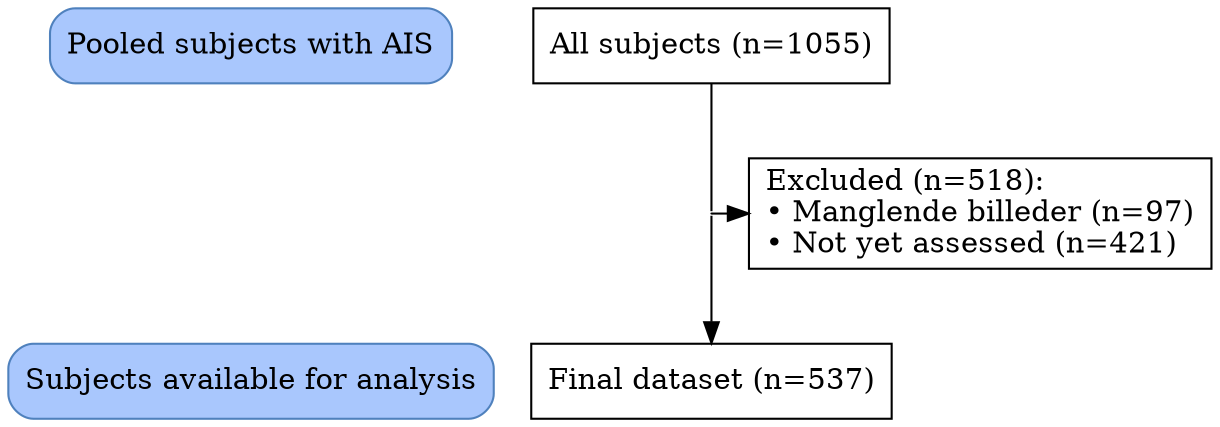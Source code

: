 digraph consort_diagram {
  graph [layout = dot]

node [shape = rectangle, style = "rounded,filled", fillcolor = "#A9C7FD" color = "#4F81BD"]
label4 [label = "Pooled subjects with AIS"]
label5 [label = "Subjects available for analysis"]


edge[style=invis];
label4 -> label5;


# node definitions with substituted label text
  node [shape = rectangle, fillcolor = Biege, style="", fillcolor = "", color = ""]

node1 [label = "All subjects (n=1055)"]
node2 [label = "Excluded (n=518):\l• Manglende billeder (n=97)\l• Not yet assessed (n=421)\l"]
node3 [label = "Final dataset (n=537)"]


## Invisible point node for joints

node [shape = point, width = 0]

P1

subgraph {
  rank = same; rankdir = LR; label4;  node1;
  }
subgraph {
  rank = same; rankdir = LR; P1; node2;
  }
subgraph {
  rank = same; rankdir = LR; label5; node3;
  }

edge[style=""];

node1 -> P1 [arrowhead = none];
P1 -> node2;
P1 -> node3;



}

